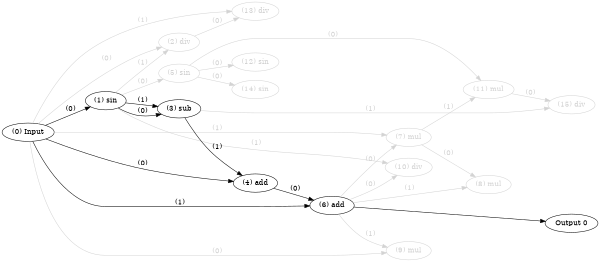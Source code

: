 digraph NeuralNetwork {
rankdir=LR;
size="4,3";
center = true;
node0 [label="(0) Input", color=black, labelfontcolor=black, fontcolor=black];
node1 [label="(1) sin", color=black, labelfontcolor=black, fontcolor=black];
node0 -> node1 [label=" (0)", labelfontcolor=black, fontcolor=black, bold=true, color=black];
node2 [label="(2) div", color=lightgrey, labelfontcolor=lightgrey, fontcolor=lightgrey];
node0 -> node2 [label=" (0)", labelfontcolor=lightgrey, fontcolor=lightgrey, bold=true, color=lightgrey];
node1 -> node2 [label=" (1)", labelfontcolor=lightgrey, fontcolor=lightgrey, bold=true, color=lightgrey];
node3 [label="(3) sub", color=black, labelfontcolor=black, fontcolor=black];
node1 -> node3 [label=" (0)", labelfontcolor=black, fontcolor=black, bold=true, color=black];
node1 -> node3 [label=" (1)", labelfontcolor=black, fontcolor=black, bold=true, color=black];
node4 [label="(4) add", color=black, labelfontcolor=black, fontcolor=black];
node0 -> node4 [label=" (0)", labelfontcolor=black, fontcolor=black, bold=true, color=black];
node3 -> node4 [label=" (1)", labelfontcolor=black, fontcolor=black, bold=true, color=black];
node5 [label="(5) sin", color=lightgrey, labelfontcolor=lightgrey, fontcolor=lightgrey];
node1 -> node5 [label=" (0)", labelfontcolor=lightgrey, fontcolor=lightgrey, bold=true, color=lightgrey];
node6 [label="(6) add", color=black, labelfontcolor=black, fontcolor=black];
node4 -> node6 [label=" (0)", labelfontcolor=black, fontcolor=black, bold=true, color=black];
node0 -> node6 [label=" (1)", labelfontcolor=black, fontcolor=black, bold=true, color=black];
node7 [label="(7) mul", color=lightgrey, labelfontcolor=lightgrey, fontcolor=lightgrey];
node6 -> node7 [label=" (0)", labelfontcolor=lightgrey, fontcolor=lightgrey, bold=true, color=lightgrey];
node0 -> node7 [label=" (1)", labelfontcolor=lightgrey, fontcolor=lightgrey, bold=true, color=lightgrey];
node8 [label="(8) mul", color=lightgrey, labelfontcolor=lightgrey, fontcolor=lightgrey];
node7 -> node8 [label=" (0)", labelfontcolor=lightgrey, fontcolor=lightgrey, bold=true, color=lightgrey];
node6 -> node8 [label=" (1)", labelfontcolor=lightgrey, fontcolor=lightgrey, bold=true, color=lightgrey];
node9 [label="(9) mul", color=lightgrey, labelfontcolor=lightgrey, fontcolor=lightgrey];
node0 -> node9 [label=" (0)", labelfontcolor=lightgrey, fontcolor=lightgrey, bold=true, color=lightgrey];
node6 -> node9 [label=" (1)", labelfontcolor=lightgrey, fontcolor=lightgrey, bold=true, color=lightgrey];
node10 [label="(10) div", color=lightgrey, labelfontcolor=lightgrey, fontcolor=lightgrey];
node6 -> node10 [label=" (0)", labelfontcolor=lightgrey, fontcolor=lightgrey, bold=true, color=lightgrey];
node1 -> node10 [label=" (1)", labelfontcolor=lightgrey, fontcolor=lightgrey, bold=true, color=lightgrey];
node11 [label="(11) mul", color=lightgrey, labelfontcolor=lightgrey, fontcolor=lightgrey];
node5 -> node11 [label=" (0)", labelfontcolor=lightgrey, fontcolor=lightgrey, bold=true, color=lightgrey];
node7 -> node11 [label=" (1)", labelfontcolor=lightgrey, fontcolor=lightgrey, bold=true, color=lightgrey];
node12 [label="(12) sin", color=lightgrey, labelfontcolor=lightgrey, fontcolor=lightgrey];
node5 -> node12 [label=" (0)", labelfontcolor=lightgrey, fontcolor=lightgrey, bold=true, color=lightgrey];
node13 [label="(13) div", color=lightgrey, labelfontcolor=lightgrey, fontcolor=lightgrey];
node2 -> node13 [label=" (0)", labelfontcolor=lightgrey, fontcolor=lightgrey, bold=true, color=lightgrey];
node0 -> node13 [label=" (1)", labelfontcolor=lightgrey, fontcolor=lightgrey, bold=true, color=lightgrey];
node14 [label="(14) sin", color=lightgrey, labelfontcolor=lightgrey, fontcolor=lightgrey];
node5 -> node14 [label=" (0)", labelfontcolor=lightgrey, fontcolor=lightgrey, bold=true, color=lightgrey];
node15 [label="(15) div", color=lightgrey, labelfontcolor=lightgrey, fontcolor=lightgrey];
node11 -> node15 [label=" (0)", labelfontcolor=lightgrey, fontcolor=lightgrey, bold=true, color=lightgrey];
node3 -> node15 [label=" (1)", labelfontcolor=lightgrey, fontcolor=lightgrey, bold=true, color=lightgrey];
node16 [label="Output 0", color=black, labelfontcolor=black, fontcolor=black];
node6 -> node16 [labelfontcolor=black, fontcolor=black, bold=true, color=black];
{ rank = source; "node0"; }
{ rank = max;"node16"; }
}